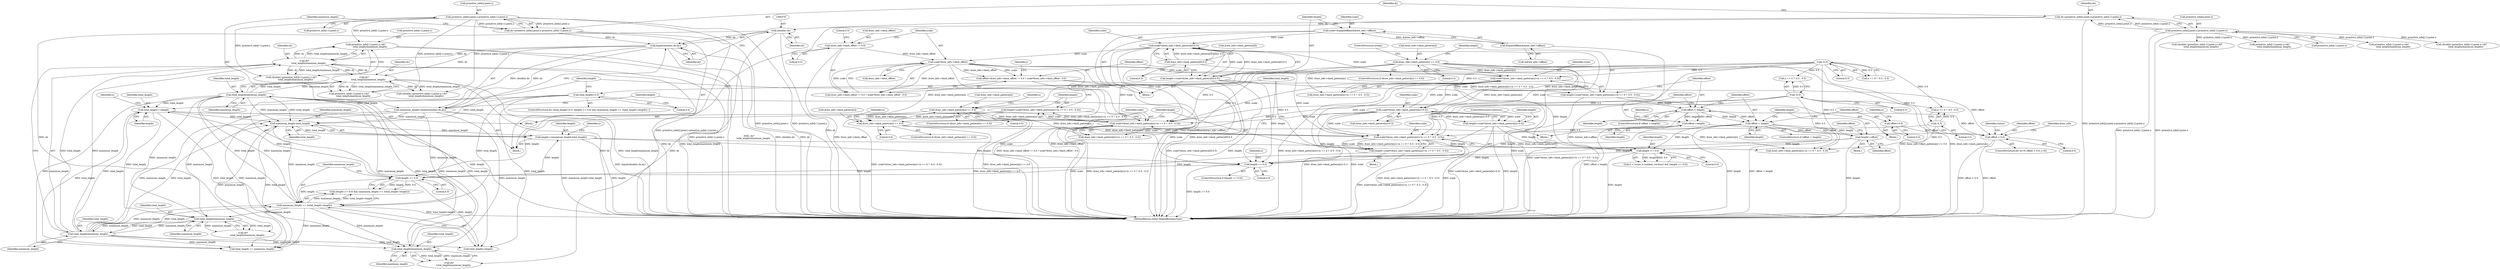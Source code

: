 digraph "0_ImageMagick_726812fa2fa7ce16bcf58f6e115f65427a1c0950_0@array" {
"1000555" [label="(Call,primitive_info[i-1].point.y+dy*\n            total_length/maximum_length)"];
"1000355" [label="(Call,primitive_info[i].point.y-primitive_info[i-1].point.y)"];
"1000565" [label="(Call,dy*\n            total_length/maximum_length)"];
"1000490" [label="(Call,dy*\n            total_length/maximum_length)"];
"1000374" [label="(Call,hypot((double) dx,dy))"];
"1000375" [label="(Call,(double) dx)"];
"1000334" [label="(Call,dx=primitive_info[i].point.x-primitive_info[i-1].point.x)"];
"1000336" [label="(Call,primitive_info[i].point.x-primitive_info[i-1].point.x)"];
"1000353" [label="(Call,dy=primitive_info[i].point.y-primitive_info[i-1].point.y)"];
"1000492" [label="(Call,total_length/maximum_length)"];
"1000467" [label="(Call,total_length/maximum_length)"];
"1000428" [label="(Call,total_length+=length)"];
"1000419" [label="(Call,length >= 0.0)"];
"1000397" [label="(Call,length=scale*(draw_info->dash_pattern[n]+(n == 0 ? -0.5 : 0.5)))"];
"1000399" [label="(Call,scale*(draw_info->dash_pattern[n]+(n == 0 ? -0.5 : 0.5)))"];
"1000224" [label="(Call,scale*draw_info->dash_offset)"];
"1000207" [label="(Call,scale*(draw_info->dash_pattern[0]-0.5))"];
"1000198" [label="(Call,scale=ExpandAffine(&draw_info->affine))"];
"1000200" [label="(Call,ExpandAffine(&draw_info->affine))"];
"1000209" [label="(Call,draw_info->dash_pattern[0]-0.5)"];
"1000219" [label="(Call,draw_info->dash_offset != 0.0)"];
"1000617" [label="(Call,scale*(draw_info->dash_pattern[n]+(n == 0 ? -0.5 : 0.5)))"];
"1000255" [label="(Call,scale*(draw_info->dash_pattern[n]+(n == 0 ? -0.5 : 0.5)))"];
"1000282" [label="(Call,scale*(draw_info->dash_pattern[n]+0.5))"];
"1000245" [label="(Call,draw_info->dash_pattern[n] <= 0.0)"];
"1000267" [label="(Call,-0.5)"];
"1000605" [label="(Call,draw_info->dash_pattern[n] == 0.0)"];
"1000387" [label="(Call,draw_info->dash_pattern[n] == 0.0)"];
"1000629" [label="(Call,-0.5)"];
"1000411" [label="(Call,-0.5)"];
"1000615" [label="(Call,length=scale*(draw_info->dash_pattern[n]+(n == 0 ? -0.5 : 0.5)))"];
"1000380" [label="(Call,length == 0.0)"];
"1000297" [label="(Call,length-=offset)"];
"1000293" [label="(Call,offset < length)"];
"1000271" [label="(Call,offset > length)"];
"1000237" [label="(Call,offset > 0.0)"];
"1000216" [label="(Call,offset=draw_info->dash_offset != 0.0 ? scale*draw_info->dash_offset : 0.0)"];
"1000304" [label="(Call,offset=0.0)"];
"1000275" [label="(Call,offset-=length)"];
"1000253" [label="(Call,length=scale*(draw_info->dash_pattern[n]+(n == 0 ? -0.5 : 0.5)))"];
"1000632" [label="(Call,length-=(maximum_length-total_length))"];
"1000634" [label="(Call,maximum_length-total_length)"];
"1000567" [label="(Call,total_length/maximum_length)"];
"1000542" [label="(Call,total_length/maximum_length)"];
"1000422" [label="(Call,maximum_length >= (total_length+length))"];
"1000372" [label="(Call,maximum_length=hypot((double) dx,dy))"];
"1000415" [label="(Call,total_length=0.0)"];
"1000205" [label="(Call,length=scale*(draw_info->dash_pattern[0]-0.5))"];
"1000328" [label="(Call,length >= 0.0)"];
"1000280" [label="(Call,length=scale*(draw_info->dash_pattern[n]+0.5))"];
"1000305" [label="(Identifier,offset)"];
"1000491" [label="(Identifier,dy)"];
"1000215" [label="(Literal,0.5)"];
"1000333" [label="(Block,)"];
"1000480" [label="(Call,primitive_info[i-1].point.y+dy*\n            total_length/maximum_length)"];
"1000469" [label="(Identifier,maximum_length)"];
"1000467" [label="(Call,total_length/maximum_length)"];
"1000493" [label="(Identifier,total_length)"];
"1000566" [label="(Identifier,dy)"];
"1000295" [label="(Identifier,length)"];
"1000372" [label="(Call,maximum_length=hypot((double) dx,dy))"];
"1000308" [label="(Identifier,n)"];
"1000225" [label="(Identifier,scale)"];
"1000375" [label="(Call,(double) dx)"];
"1000556" [label="(Call,primitive_info[i-1].point.y)"];
"1000216" [label="(Call,offset=draw_info->dash_offset != 0.0 ? scale*draw_info->dash_offset : 0.0)"];
"1000400" [label="(Identifier,scale)"];
"1000395" [label="(Identifier,n)"];
"1000354" [label="(Identifier,dy)"];
"1000415" [label="(Call,total_length=0.0)"];
"1000217" [label="(Identifier,offset)"];
"1000453" [label="(Call,(double) (primitive_info[i-1].point.x+dx*\n            total_length/maximum_length))"];
"1000268" [label="(Literal,0.5)"];
"1000304" [label="(Call,offset=0.0)"];
"1000422" [label="(Call,maximum_length >= (total_length+length))"];
"1000293" [label="(Call,offset < length)"];
"1000281" [label="(Identifier,length)"];
"1000494" [label="(Identifier,maximum_length)"];
"1000277" [label="(Identifier,length)"];
"1000255" [label="(Call,scale*(draw_info->dash_pattern[n]+(n == 0 ? -0.5 : 0.5)))"];
"1000219" [label="(Call,draw_info->dash_offset != 0.0)"];
"1000378" [label="(Identifier,dy)"];
"1000543" [label="(Identifier,total_length)"];
"1000455" [label="(Call,primitive_info[i-1].point.x+dx*\n            total_length/maximum_length)"];
"1000567" [label="(Call,total_length/maximum_length)"];
"1000344" [label="(Call,primitive_info[i-1].point.x)"];
"1000199" [label="(Identifier,scale)"];
"1000420" [label="(Identifier,length)"];
"1000383" [label="(Block,)"];
"1000605" [label="(Call,draw_info->dash_pattern[n] == 0.0)"];
"1000329" [label="(Identifier,length)"];
"1000386" [label="(ControlStructure,if (draw_info->dash_pattern[n] == 0.0))"];
"1000229" [label="(Literal,0.0)"];
"1000272" [label="(Identifier,offset)"];
"1000233" [label="(ControlStructure,for (n=0; offset > 0.0; j=0))"];
"1000615" [label="(Call,length=scale*(draw_info->dash_pattern[n]+(n == 0 ? -0.5 : 0.5)))"];
"1000208" [label="(Identifier,scale)"];
"1000540" [label="(Call,dx*\n            total_length/maximum_length)"];
"1000542" [label="(Call,total_length/maximum_length)"];
"1000490" [label="(Call,dy*\n            total_length/maximum_length)"];
"1000618" [label="(Identifier,scale)"];
"1000335" [label="(Identifier,dx)"];
"1000429" [label="(Identifier,total_length)"];
"1000636" [label="(Identifier,total_length)"];
"1000271" [label="(Call,offset > length)"];
"1000299" [label="(Identifier,offset)"];
"1000635" [label="(Identifier,maximum_length)"];
"1000388" [label="(Call,draw_info->dash_pattern[n])"];
"1000606" [label="(Call,draw_info->dash_pattern[n])"];
"1000544" [label="(Identifier,maximum_length)"];
"1000322" [label="(Call,(i < (ssize_t) number_vertices) && (length >= 0.0))"];
"1000310" [label="(Identifier,status)"];
"1000629" [label="(Call,-0.5)"];
"1000421" [label="(Literal,0.0)"];
"1000280" [label="(Call,length=scale*(draw_info->dash_pattern[n]+0.5))"];
"1000296" [label="(Block,)"];
"1000270" [label="(ControlStructure,if (offset > length))"];
"1000478" [label="(Call,(double) (primitive_info[i-1].point.y+dy*\n            total_length/maximum_length))"];
"1000393" [label="(Literal,0.0)"];
"1000273" [label="(Identifier,length)"];
"1000231" [label="(Identifier,j)"];
"1000381" [label="(Identifier,length)"];
"1000336" [label="(Call,primitive_info[i].point.x-primitive_info[i-1].point.x)"];
"1000407" [label="(Call,n == 0 ? -0.5 : 0.5)"];
"1000205" [label="(Call,length=scale*(draw_info->dash_pattern[0]-0.5))"];
"1000206" [label="(Identifier,length)"];
"1000353" [label="(Call,dy=primitive_info[i].point.y-primitive_info[i-1].point.y)"];
"1000284" [label="(Call,draw_info->dash_pattern[n]+0.5)"];
"1000416" [label="(Identifier,total_length)"];
"1000640" [label="(Identifier,n)"];
"1000398" [label="(Identifier,length)"];
"1000424" [label="(Call,total_length+length)"];
"1000569" [label="(Identifier,maximum_length)"];
"1000763" [label="(MethodReturn,static MagickBooleanType)"];
"1000397" [label="(Call,length=scale*(draw_info->dash_pattern[n]+(n == 0 ? -0.5 : 0.5)))"];
"1000411" [label="(Call,-0.5)"];
"1000220" [label="(Call,draw_info->dash_offset)"];
"1000292" [label="(ControlStructure,if (offset < length))"];
"1000419" [label="(Call,length >= 0.0)"];
"1000630" [label="(Literal,0.5)"];
"1000283" [label="(Identifier,scale)"];
"1000297" [label="(Call,length-=offset)"];
"1000301" [label="(Identifier,offset)"];
"1000625" [label="(Call,n == 0 ? -0.5 : 0.5)"];
"1000267" [label="(Call,-0.5)"];
"1000294" [label="(Identifier,offset)"];
"1000245" [label="(Call,draw_info->dash_pattern[n] <= 0.0)"];
"1000254" [label="(Identifier,length)"];
"1000568" [label="(Identifier,total_length)"];
"1000616" [label="(Identifier,length)"];
"1000530" [label="(Call,primitive_info[i-1].point.x+dx*\n            total_length/maximum_length)"];
"1000276" [label="(Identifier,offset)"];
"1000237" [label="(Call,offset > 0.0)"];
"1000291" [label="(ControlStructure,continue;)"];
"1000279" [label="(Identifier,n)"];
"1000633" [label="(Identifier,length)"];
"1000387" [label="(Call,draw_info->dash_pattern[n] == 0.0)"];
"1000226" [label="(Call,draw_info->dash_offset)"];
"1000528" [label="(Call,(double) (primitive_info[i-1].point.x+dx*\n            total_length/maximum_length))"];
"1000492" [label="(Call,total_length/maximum_length)"];
"1000465" [label="(Call,dx*\n            total_length/maximum_length)"];
"1000385" [label="(Identifier,n)"];
"1000207" [label="(Call,scale*(draw_info->dash_pattern[0]-0.5))"];
"1000210" [label="(Call,draw_info->dash_pattern[0])"];
"1000401" [label="(Call,draw_info->dash_pattern[n]+(n == 0 ? -0.5 : 0.5))"];
"1000256" [label="(Identifier,scale)"];
"1000377" [label="(Identifier,dx)"];
"1000337" [label="(Call,primitive_info[i].point.x)"];
"1000218" [label="(Call,draw_info->dash_offset != 0.0 ? scale*draw_info->dash_offset : 0.0)"];
"1000428" [label="(Call,total_length+=length)"];
"1000224" [label="(Call,scale*draw_info->dash_offset)"];
"1000246" [label="(Call,draw_info->dash_pattern[n])"];
"1000239" [label="(Literal,0.0)"];
"1000275" [label="(Call,offset-=length)"];
"1000382" [label="(Literal,0.0)"];
"1000238" [label="(Identifier,offset)"];
"1000356" [label="(Call,primitive_info[i].point.y)"];
"1000282" [label="(Call,scale*(draw_info->dash_pattern[n]+0.5))"];
"1000662" [label="(Call,total_length <= maximum_length)"];
"1000253" [label="(Call,length=scale*(draw_info->dash_pattern[n]+(n == 0 ? -0.5 : 0.5)))"];
"1000243" [label="(Block,)"];
"1000209" [label="(Call,draw_info->dash_pattern[0]-0.5)"];
"1000373" [label="(Identifier,maximum_length)"];
"1000604" [label="(ControlStructure,if (draw_info->dash_pattern[n] == 0.0))"];
"1000611" [label="(Literal,0.0)"];
"1000553" [label="(Call,(double) (primitive_info[i-1].point.y+dy*\n            total_length/maximum_length))"];
"1000334" [label="(Call,dx=primitive_info[i].point.x-primitive_info[i-1].point.x)"];
"1000632" [label="(Call,length-=(maximum_length-total_length))"];
"1000380" [label="(Call,length == 0.0)"];
"1000263" [label="(Call,n == 0 ? -0.5 : 0.5)"];
"1000257" [label="(Call,draw_info->dash_pattern[n]+(n == 0 ? -0.5 : 0.5))"];
"1000330" [label="(Literal,0.0)"];
"1000414" [label="(ControlStructure,for (total_length=0.0; (length >= 0.0) && (maximum_length >= (total_length+length)); ))"];
"1000244" [label="(ControlStructure,if (draw_info->dash_pattern[n] <= 0.0))"];
"1000328" [label="(Call,length >= 0.0)"];
"1000379" [label="(ControlStructure,if (length == 0.0))"];
"1000468" [label="(Identifier,total_length)"];
"1000252" [label="(ControlStructure,break;)"];
"1000298" [label="(Identifier,length)"];
"1000617" [label="(Call,scale*(draw_info->dash_pattern[n]+(n == 0 ? -0.5 : 0.5)))"];
"1000399" [label="(Call,scale*(draw_info->dash_pattern[n]+(n == 0 ? -0.5 : 0.5)))"];
"1000619" [label="(Call,draw_info->dash_pattern[n]+(n == 0 ? -0.5 : 0.5))"];
"1000434" [label="(Identifier,n)"];
"1000634" [label="(Call,maximum_length-total_length)"];
"1000201" [label="(Call,&draw_info->affine)"];
"1000427" [label="(Block,)"];
"1000363" [label="(Call,primitive_info[i-1].point.y)"];
"1000613" [label="(Identifier,n)"];
"1000430" [label="(Identifier,length)"];
"1000223" [label="(Literal,0.0)"];
"1000374" [label="(Call,hypot((double) dx,dy))"];
"1000555" [label="(Call,primitive_info[i-1].point.y+dy*\n            total_length/maximum_length)"];
"1000274" [label="(Block,)"];
"1000306" [label="(Literal,0.0)"];
"1000355" [label="(Call,primitive_info[i].point.y-primitive_info[i-1].point.y)"];
"1000423" [label="(Identifier,maximum_length)"];
"1000200" [label="(Call,ExpandAffine(&draw_info->affine))"];
"1000105" [label="(Block,)"];
"1000198" [label="(Call,scale=ExpandAffine(&draw_info->affine))"];
"1000251" [label="(Literal,0.0)"];
"1000417" [label="(Literal,0.0)"];
"1000565" [label="(Call,dy*\n            total_length/maximum_length)"];
"1000248" [label="(Identifier,draw_info)"];
"1000418" [label="(Call,(length >= 0.0) && (maximum_length >= (total_length+length)))"];
"1000412" [label="(Literal,0.5)"];
"1000555" -> "1000553"  [label="AST: "];
"1000555" -> "1000565"  [label="CFG: "];
"1000556" -> "1000555"  [label="AST: "];
"1000565" -> "1000555"  [label="AST: "];
"1000553" -> "1000555"  [label="CFG: "];
"1000555" -> "1000763"  [label="DDG: primitive_info[i-1].point.y"];
"1000555" -> "1000763"  [label="DDG: dy*\n            total_length/maximum_length"];
"1000355" -> "1000555"  [label="DDG: primitive_info[i-1].point.y"];
"1000565" -> "1000555"  [label="DDG: dy"];
"1000565" -> "1000555"  [label="DDG: total_length/maximum_length"];
"1000355" -> "1000353"  [label="AST: "];
"1000355" -> "1000363"  [label="CFG: "];
"1000356" -> "1000355"  [label="AST: "];
"1000363" -> "1000355"  [label="AST: "];
"1000353" -> "1000355"  [label="CFG: "];
"1000355" -> "1000763"  [label="DDG: primitive_info[i].point.y"];
"1000355" -> "1000763"  [label="DDG: primitive_info[i-1].point.y"];
"1000355" -> "1000353"  [label="DDG: primitive_info[i].point.y"];
"1000355" -> "1000353"  [label="DDG: primitive_info[i-1].point.y"];
"1000355" -> "1000478"  [label="DDG: primitive_info[i-1].point.y"];
"1000355" -> "1000480"  [label="DDG: primitive_info[i-1].point.y"];
"1000355" -> "1000553"  [label="DDG: primitive_info[i-1].point.y"];
"1000565" -> "1000567"  [label="CFG: "];
"1000566" -> "1000565"  [label="AST: "];
"1000567" -> "1000565"  [label="AST: "];
"1000565" -> "1000763"  [label="DDG: dy"];
"1000565" -> "1000763"  [label="DDG: total_length/maximum_length"];
"1000565" -> "1000490"  [label="DDG: dy"];
"1000565" -> "1000553"  [label="DDG: dy"];
"1000565" -> "1000553"  [label="DDG: total_length/maximum_length"];
"1000490" -> "1000565"  [label="DDG: dy"];
"1000374" -> "1000565"  [label="DDG: dy"];
"1000567" -> "1000565"  [label="DDG: total_length"];
"1000567" -> "1000565"  [label="DDG: maximum_length"];
"1000490" -> "1000480"  [label="AST: "];
"1000490" -> "1000492"  [label="CFG: "];
"1000491" -> "1000490"  [label="AST: "];
"1000492" -> "1000490"  [label="AST: "];
"1000480" -> "1000490"  [label="CFG: "];
"1000490" -> "1000763"  [label="DDG: dy"];
"1000490" -> "1000763"  [label="DDG: total_length/maximum_length"];
"1000490" -> "1000478"  [label="DDG: dy"];
"1000490" -> "1000478"  [label="DDG: total_length/maximum_length"];
"1000490" -> "1000480"  [label="DDG: dy"];
"1000490" -> "1000480"  [label="DDG: total_length/maximum_length"];
"1000374" -> "1000490"  [label="DDG: dy"];
"1000492" -> "1000490"  [label="DDG: total_length"];
"1000492" -> "1000490"  [label="DDG: maximum_length"];
"1000374" -> "1000372"  [label="AST: "];
"1000374" -> "1000378"  [label="CFG: "];
"1000375" -> "1000374"  [label="AST: "];
"1000378" -> "1000374"  [label="AST: "];
"1000372" -> "1000374"  [label="CFG: "];
"1000374" -> "1000763"  [label="DDG: (double) dx"];
"1000374" -> "1000763"  [label="DDG: dy"];
"1000374" -> "1000372"  [label="DDG: (double) dx"];
"1000374" -> "1000372"  [label="DDG: dy"];
"1000375" -> "1000374"  [label="DDG: dx"];
"1000353" -> "1000374"  [label="DDG: dy"];
"1000375" -> "1000377"  [label="CFG: "];
"1000376" -> "1000375"  [label="AST: "];
"1000377" -> "1000375"  [label="AST: "];
"1000378" -> "1000375"  [label="CFG: "];
"1000375" -> "1000763"  [label="DDG: dx"];
"1000334" -> "1000375"  [label="DDG: dx"];
"1000375" -> "1000465"  [label="DDG: dx"];
"1000375" -> "1000540"  [label="DDG: dx"];
"1000334" -> "1000333"  [label="AST: "];
"1000334" -> "1000336"  [label="CFG: "];
"1000335" -> "1000334"  [label="AST: "];
"1000336" -> "1000334"  [label="AST: "];
"1000354" -> "1000334"  [label="CFG: "];
"1000334" -> "1000763"  [label="DDG: primitive_info[i].point.x-primitive_info[i-1].point.x"];
"1000336" -> "1000334"  [label="DDG: primitive_info[i].point.x"];
"1000336" -> "1000334"  [label="DDG: primitive_info[i-1].point.x"];
"1000336" -> "1000344"  [label="CFG: "];
"1000337" -> "1000336"  [label="AST: "];
"1000344" -> "1000336"  [label="AST: "];
"1000336" -> "1000763"  [label="DDG: primitive_info[i-1].point.x"];
"1000336" -> "1000763"  [label="DDG: primitive_info[i].point.x"];
"1000336" -> "1000453"  [label="DDG: primitive_info[i-1].point.x"];
"1000336" -> "1000455"  [label="DDG: primitive_info[i-1].point.x"];
"1000336" -> "1000528"  [label="DDG: primitive_info[i-1].point.x"];
"1000336" -> "1000530"  [label="DDG: primitive_info[i-1].point.x"];
"1000353" -> "1000333"  [label="AST: "];
"1000354" -> "1000353"  [label="AST: "];
"1000373" -> "1000353"  [label="CFG: "];
"1000353" -> "1000763"  [label="DDG: primitive_info[i].point.y-primitive_info[i-1].point.y"];
"1000492" -> "1000494"  [label="CFG: "];
"1000493" -> "1000492"  [label="AST: "];
"1000494" -> "1000492"  [label="AST: "];
"1000492" -> "1000422"  [label="DDG: maximum_length"];
"1000492" -> "1000422"  [label="DDG: total_length"];
"1000492" -> "1000424"  [label="DDG: total_length"];
"1000492" -> "1000428"  [label="DDG: total_length"];
"1000492" -> "1000467"  [label="DDG: maximum_length"];
"1000467" -> "1000492"  [label="DDG: total_length"];
"1000467" -> "1000492"  [label="DDG: maximum_length"];
"1000492" -> "1000542"  [label="DDG: maximum_length"];
"1000492" -> "1000634"  [label="DDG: maximum_length"];
"1000492" -> "1000634"  [label="DDG: total_length"];
"1000492" -> "1000662"  [label="DDG: maximum_length"];
"1000467" -> "1000465"  [label="AST: "];
"1000467" -> "1000469"  [label="CFG: "];
"1000468" -> "1000467"  [label="AST: "];
"1000469" -> "1000467"  [label="AST: "];
"1000465" -> "1000467"  [label="CFG: "];
"1000467" -> "1000465"  [label="DDG: total_length"];
"1000467" -> "1000465"  [label="DDG: maximum_length"];
"1000428" -> "1000467"  [label="DDG: total_length"];
"1000567" -> "1000467"  [label="DDG: maximum_length"];
"1000422" -> "1000467"  [label="DDG: maximum_length"];
"1000372" -> "1000467"  [label="DDG: maximum_length"];
"1000428" -> "1000427"  [label="AST: "];
"1000428" -> "1000430"  [label="CFG: "];
"1000429" -> "1000428"  [label="AST: "];
"1000430" -> "1000428"  [label="AST: "];
"1000434" -> "1000428"  [label="CFG: "];
"1000428" -> "1000763"  [label="DDG: length"];
"1000419" -> "1000428"  [label="DDG: length"];
"1000567" -> "1000428"  [label="DDG: total_length"];
"1000415" -> "1000428"  [label="DDG: total_length"];
"1000428" -> "1000542"  [label="DDG: total_length"];
"1000428" -> "1000634"  [label="DDG: total_length"];
"1000428" -> "1000662"  [label="DDG: total_length"];
"1000419" -> "1000418"  [label="AST: "];
"1000419" -> "1000421"  [label="CFG: "];
"1000420" -> "1000419"  [label="AST: "];
"1000421" -> "1000419"  [label="AST: "];
"1000423" -> "1000419"  [label="CFG: "];
"1000418" -> "1000419"  [label="CFG: "];
"1000419" -> "1000418"  [label="DDG: length"];
"1000419" -> "1000418"  [label="DDG: 0.0"];
"1000397" -> "1000419"  [label="DDG: length"];
"1000615" -> "1000419"  [label="DDG: length"];
"1000380" -> "1000419"  [label="DDG: length"];
"1000419" -> "1000422"  [label="DDG: length"];
"1000419" -> "1000424"  [label="DDG: length"];
"1000419" -> "1000632"  [label="DDG: length"];
"1000397" -> "1000383"  [label="AST: "];
"1000397" -> "1000399"  [label="CFG: "];
"1000398" -> "1000397"  [label="AST: "];
"1000399" -> "1000397"  [label="AST: "];
"1000416" -> "1000397"  [label="CFG: "];
"1000397" -> "1000763"  [label="DDG: scale*(draw_info->dash_pattern[n]+(n == 0 ? -0.5 : 0.5))"];
"1000399" -> "1000397"  [label="DDG: scale"];
"1000399" -> "1000397"  [label="DDG: draw_info->dash_pattern[n]+(n == 0 ? -0.5 : 0.5)"];
"1000399" -> "1000401"  [label="CFG: "];
"1000400" -> "1000399"  [label="AST: "];
"1000401" -> "1000399"  [label="AST: "];
"1000399" -> "1000763"  [label="DDG: draw_info->dash_pattern[n]+(n == 0 ? -0.5 : 0.5)"];
"1000399" -> "1000763"  [label="DDG: scale"];
"1000224" -> "1000399"  [label="DDG: scale"];
"1000617" -> "1000399"  [label="DDG: scale"];
"1000207" -> "1000399"  [label="DDG: scale"];
"1000255" -> "1000399"  [label="DDG: scale"];
"1000282" -> "1000399"  [label="DDG: scale"];
"1000387" -> "1000399"  [label="DDG: draw_info->dash_pattern[n]"];
"1000411" -> "1000399"  [label="DDG: 0.5"];
"1000629" -> "1000399"  [label="DDG: 0.5"];
"1000267" -> "1000399"  [label="DDG: 0.5"];
"1000399" -> "1000617"  [label="DDG: scale"];
"1000224" -> "1000218"  [label="AST: "];
"1000224" -> "1000226"  [label="CFG: "];
"1000225" -> "1000224"  [label="AST: "];
"1000226" -> "1000224"  [label="AST: "];
"1000218" -> "1000224"  [label="CFG: "];
"1000224" -> "1000763"  [label="DDG: scale"];
"1000224" -> "1000763"  [label="DDG: draw_info->dash_offset"];
"1000224" -> "1000216"  [label="DDG: scale"];
"1000224" -> "1000216"  [label="DDG: draw_info->dash_offset"];
"1000224" -> "1000218"  [label="DDG: scale"];
"1000224" -> "1000218"  [label="DDG: draw_info->dash_offset"];
"1000207" -> "1000224"  [label="DDG: scale"];
"1000219" -> "1000224"  [label="DDG: draw_info->dash_offset"];
"1000224" -> "1000255"  [label="DDG: scale"];
"1000224" -> "1000617"  [label="DDG: scale"];
"1000207" -> "1000205"  [label="AST: "];
"1000207" -> "1000209"  [label="CFG: "];
"1000208" -> "1000207"  [label="AST: "];
"1000209" -> "1000207"  [label="AST: "];
"1000205" -> "1000207"  [label="CFG: "];
"1000207" -> "1000763"  [label="DDG: draw_info->dash_pattern[0]-0.5"];
"1000207" -> "1000763"  [label="DDG: scale"];
"1000207" -> "1000205"  [label="DDG: scale"];
"1000207" -> "1000205"  [label="DDG: draw_info->dash_pattern[0]-0.5"];
"1000198" -> "1000207"  [label="DDG: scale"];
"1000209" -> "1000207"  [label="DDG: draw_info->dash_pattern[0]"];
"1000209" -> "1000207"  [label="DDG: 0.5"];
"1000207" -> "1000255"  [label="DDG: scale"];
"1000207" -> "1000617"  [label="DDG: scale"];
"1000198" -> "1000105"  [label="AST: "];
"1000198" -> "1000200"  [label="CFG: "];
"1000199" -> "1000198"  [label="AST: "];
"1000200" -> "1000198"  [label="AST: "];
"1000206" -> "1000198"  [label="CFG: "];
"1000198" -> "1000763"  [label="DDG: ExpandAffine(&draw_info->affine)"];
"1000200" -> "1000198"  [label="DDG: &draw_info->affine"];
"1000200" -> "1000201"  [label="CFG: "];
"1000201" -> "1000200"  [label="AST: "];
"1000200" -> "1000763"  [label="DDG: &draw_info->affine"];
"1000209" -> "1000215"  [label="CFG: "];
"1000210" -> "1000209"  [label="AST: "];
"1000215" -> "1000209"  [label="AST: "];
"1000209" -> "1000763"  [label="DDG: draw_info->dash_pattern[0]"];
"1000219" -> "1000218"  [label="AST: "];
"1000219" -> "1000223"  [label="CFG: "];
"1000220" -> "1000219"  [label="AST: "];
"1000223" -> "1000219"  [label="AST: "];
"1000225" -> "1000219"  [label="CFG: "];
"1000229" -> "1000219"  [label="CFG: "];
"1000219" -> "1000763"  [label="DDG: draw_info->dash_offset"];
"1000617" -> "1000615"  [label="AST: "];
"1000617" -> "1000619"  [label="CFG: "];
"1000618" -> "1000617"  [label="AST: "];
"1000619" -> "1000617"  [label="AST: "];
"1000615" -> "1000617"  [label="CFG: "];
"1000617" -> "1000763"  [label="DDG: scale"];
"1000617" -> "1000763"  [label="DDG: draw_info->dash_pattern[n]+(n == 0 ? -0.5 : 0.5)"];
"1000617" -> "1000615"  [label="DDG: scale"];
"1000617" -> "1000615"  [label="DDG: draw_info->dash_pattern[n]+(n == 0 ? -0.5 : 0.5)"];
"1000255" -> "1000617"  [label="DDG: scale"];
"1000282" -> "1000617"  [label="DDG: scale"];
"1000605" -> "1000617"  [label="DDG: draw_info->dash_pattern[n]"];
"1000629" -> "1000617"  [label="DDG: 0.5"];
"1000267" -> "1000617"  [label="DDG: 0.5"];
"1000255" -> "1000253"  [label="AST: "];
"1000255" -> "1000257"  [label="CFG: "];
"1000256" -> "1000255"  [label="AST: "];
"1000257" -> "1000255"  [label="AST: "];
"1000253" -> "1000255"  [label="CFG: "];
"1000255" -> "1000763"  [label="DDG: draw_info->dash_pattern[n]+(n == 0 ? -0.5 : 0.5)"];
"1000255" -> "1000763"  [label="DDG: scale"];
"1000255" -> "1000253"  [label="DDG: scale"];
"1000255" -> "1000253"  [label="DDG: draw_info->dash_pattern[n]+(n == 0 ? -0.5 : 0.5)"];
"1000282" -> "1000255"  [label="DDG: scale"];
"1000245" -> "1000255"  [label="DDG: draw_info->dash_pattern[n]"];
"1000267" -> "1000255"  [label="DDG: 0.5"];
"1000255" -> "1000282"  [label="DDG: scale"];
"1000282" -> "1000280"  [label="AST: "];
"1000282" -> "1000284"  [label="CFG: "];
"1000283" -> "1000282"  [label="AST: "];
"1000284" -> "1000282"  [label="AST: "];
"1000280" -> "1000282"  [label="CFG: "];
"1000282" -> "1000763"  [label="DDG: draw_info->dash_pattern[n]+0.5"];
"1000282" -> "1000763"  [label="DDG: scale"];
"1000282" -> "1000280"  [label="DDG: scale"];
"1000282" -> "1000280"  [label="DDG: draw_info->dash_pattern[n]+0.5"];
"1000245" -> "1000282"  [label="DDG: draw_info->dash_pattern[n]"];
"1000245" -> "1000244"  [label="AST: "];
"1000245" -> "1000251"  [label="CFG: "];
"1000246" -> "1000245"  [label="AST: "];
"1000251" -> "1000245"  [label="AST: "];
"1000252" -> "1000245"  [label="CFG: "];
"1000254" -> "1000245"  [label="CFG: "];
"1000245" -> "1000763"  [label="DDG: draw_info->dash_pattern[n] <= 0.0"];
"1000245" -> "1000763"  [label="DDG: draw_info->dash_pattern[n]"];
"1000245" -> "1000257"  [label="DDG: draw_info->dash_pattern[n]"];
"1000245" -> "1000284"  [label="DDG: draw_info->dash_pattern[n]"];
"1000245" -> "1000387"  [label="DDG: draw_info->dash_pattern[n]"];
"1000245" -> "1000605"  [label="DDG: draw_info->dash_pattern[n]"];
"1000267" -> "1000263"  [label="AST: "];
"1000267" -> "1000268"  [label="CFG: "];
"1000268" -> "1000267"  [label="AST: "];
"1000263" -> "1000267"  [label="CFG: "];
"1000267" -> "1000257"  [label="DDG: 0.5"];
"1000267" -> "1000263"  [label="DDG: 0.5"];
"1000267" -> "1000401"  [label="DDG: 0.5"];
"1000267" -> "1000407"  [label="DDG: 0.5"];
"1000267" -> "1000619"  [label="DDG: 0.5"];
"1000267" -> "1000625"  [label="DDG: 0.5"];
"1000605" -> "1000604"  [label="AST: "];
"1000605" -> "1000611"  [label="CFG: "];
"1000606" -> "1000605"  [label="AST: "];
"1000611" -> "1000605"  [label="AST: "];
"1000613" -> "1000605"  [label="CFG: "];
"1000616" -> "1000605"  [label="CFG: "];
"1000605" -> "1000763"  [label="DDG: draw_info->dash_pattern[n] == 0.0"];
"1000605" -> "1000387"  [label="DDG: draw_info->dash_pattern[n]"];
"1000387" -> "1000605"  [label="DDG: draw_info->dash_pattern[n]"];
"1000605" -> "1000619"  [label="DDG: draw_info->dash_pattern[n]"];
"1000387" -> "1000386"  [label="AST: "];
"1000387" -> "1000393"  [label="CFG: "];
"1000388" -> "1000387"  [label="AST: "];
"1000393" -> "1000387"  [label="AST: "];
"1000395" -> "1000387"  [label="CFG: "];
"1000398" -> "1000387"  [label="CFG: "];
"1000387" -> "1000763"  [label="DDG: draw_info->dash_pattern[n] == 0.0"];
"1000387" -> "1000401"  [label="DDG: draw_info->dash_pattern[n]"];
"1000629" -> "1000625"  [label="AST: "];
"1000629" -> "1000630"  [label="CFG: "];
"1000630" -> "1000629"  [label="AST: "];
"1000625" -> "1000629"  [label="CFG: "];
"1000629" -> "1000401"  [label="DDG: 0.5"];
"1000629" -> "1000407"  [label="DDG: 0.5"];
"1000629" -> "1000619"  [label="DDG: 0.5"];
"1000629" -> "1000625"  [label="DDG: 0.5"];
"1000411" -> "1000407"  [label="AST: "];
"1000411" -> "1000412"  [label="CFG: "];
"1000412" -> "1000411"  [label="AST: "];
"1000407" -> "1000411"  [label="CFG: "];
"1000411" -> "1000401"  [label="DDG: 0.5"];
"1000411" -> "1000407"  [label="DDG: 0.5"];
"1000615" -> "1000427"  [label="AST: "];
"1000616" -> "1000615"  [label="AST: "];
"1000420" -> "1000615"  [label="CFG: "];
"1000615" -> "1000763"  [label="DDG: scale*(draw_info->dash_pattern[n]+(n == 0 ? -0.5 : 0.5))"];
"1000380" -> "1000379"  [label="AST: "];
"1000380" -> "1000382"  [label="CFG: "];
"1000381" -> "1000380"  [label="AST: "];
"1000382" -> "1000380"  [label="AST: "];
"1000385" -> "1000380"  [label="CFG: "];
"1000416" -> "1000380"  [label="CFG: "];
"1000380" -> "1000763"  [label="DDG: length == 0.0"];
"1000297" -> "1000380"  [label="DDG: length"];
"1000632" -> "1000380"  [label="DDG: length"];
"1000205" -> "1000380"  [label="DDG: length"];
"1000328" -> "1000380"  [label="DDG: length"];
"1000293" -> "1000380"  [label="DDG: length"];
"1000280" -> "1000380"  [label="DDG: length"];
"1000297" -> "1000296"  [label="AST: "];
"1000297" -> "1000299"  [label="CFG: "];
"1000298" -> "1000297"  [label="AST: "];
"1000299" -> "1000297"  [label="AST: "];
"1000301" -> "1000297"  [label="CFG: "];
"1000297" -> "1000763"  [label="DDG: length"];
"1000293" -> "1000297"  [label="DDG: offset"];
"1000293" -> "1000297"  [label="DDG: length"];
"1000297" -> "1000328"  [label="DDG: length"];
"1000293" -> "1000292"  [label="AST: "];
"1000293" -> "1000295"  [label="CFG: "];
"1000294" -> "1000293"  [label="AST: "];
"1000295" -> "1000293"  [label="AST: "];
"1000298" -> "1000293"  [label="CFG: "];
"1000305" -> "1000293"  [label="CFG: "];
"1000293" -> "1000763"  [label="DDG: offset < length"];
"1000293" -> "1000763"  [label="DDG: length"];
"1000271" -> "1000293"  [label="DDG: offset"];
"1000271" -> "1000293"  [label="DDG: length"];
"1000293" -> "1000328"  [label="DDG: length"];
"1000271" -> "1000270"  [label="AST: "];
"1000271" -> "1000273"  [label="CFG: "];
"1000272" -> "1000271"  [label="AST: "];
"1000273" -> "1000271"  [label="AST: "];
"1000276" -> "1000271"  [label="CFG: "];
"1000294" -> "1000271"  [label="CFG: "];
"1000271" -> "1000763"  [label="DDG: offset > length"];
"1000237" -> "1000271"  [label="DDG: offset"];
"1000253" -> "1000271"  [label="DDG: length"];
"1000271" -> "1000275"  [label="DDG: length"];
"1000271" -> "1000275"  [label="DDG: offset"];
"1000237" -> "1000233"  [label="AST: "];
"1000237" -> "1000239"  [label="CFG: "];
"1000238" -> "1000237"  [label="AST: "];
"1000239" -> "1000237"  [label="AST: "];
"1000248" -> "1000237"  [label="CFG: "];
"1000310" -> "1000237"  [label="CFG: "];
"1000237" -> "1000763"  [label="DDG: offset > 0.0"];
"1000237" -> "1000763"  [label="DDG: offset"];
"1000216" -> "1000237"  [label="DDG: offset"];
"1000304" -> "1000237"  [label="DDG: offset"];
"1000275" -> "1000237"  [label="DDG: offset"];
"1000216" -> "1000105"  [label="AST: "];
"1000216" -> "1000218"  [label="CFG: "];
"1000217" -> "1000216"  [label="AST: "];
"1000218" -> "1000216"  [label="AST: "];
"1000231" -> "1000216"  [label="CFG: "];
"1000216" -> "1000763"  [label="DDG: draw_info->dash_offset != 0.0 ? scale*draw_info->dash_offset : 0.0"];
"1000304" -> "1000243"  [label="AST: "];
"1000304" -> "1000306"  [label="CFG: "];
"1000305" -> "1000304"  [label="AST: "];
"1000306" -> "1000304"  [label="AST: "];
"1000308" -> "1000304"  [label="CFG: "];
"1000275" -> "1000274"  [label="AST: "];
"1000275" -> "1000277"  [label="CFG: "];
"1000276" -> "1000275"  [label="AST: "];
"1000277" -> "1000275"  [label="AST: "];
"1000279" -> "1000275"  [label="CFG: "];
"1000253" -> "1000243"  [label="AST: "];
"1000254" -> "1000253"  [label="AST: "];
"1000272" -> "1000253"  [label="CFG: "];
"1000253" -> "1000763"  [label="DDG: scale*(draw_info->dash_pattern[n]+(n == 0 ? -0.5 : 0.5))"];
"1000632" -> "1000333"  [label="AST: "];
"1000632" -> "1000634"  [label="CFG: "];
"1000633" -> "1000632"  [label="AST: "];
"1000634" -> "1000632"  [label="AST: "];
"1000640" -> "1000632"  [label="CFG: "];
"1000632" -> "1000763"  [label="DDG: length"];
"1000632" -> "1000763"  [label="DDG: maximum_length-total_length"];
"1000632" -> "1000328"  [label="DDG: length"];
"1000634" -> "1000632"  [label="DDG: maximum_length"];
"1000634" -> "1000632"  [label="DDG: total_length"];
"1000634" -> "1000636"  [label="CFG: "];
"1000635" -> "1000634"  [label="AST: "];
"1000636" -> "1000634"  [label="AST: "];
"1000567" -> "1000634"  [label="DDG: maximum_length"];
"1000567" -> "1000634"  [label="DDG: total_length"];
"1000422" -> "1000634"  [label="DDG: maximum_length"];
"1000372" -> "1000634"  [label="DDG: maximum_length"];
"1000415" -> "1000634"  [label="DDG: total_length"];
"1000634" -> "1000662"  [label="DDG: total_length"];
"1000634" -> "1000662"  [label="DDG: maximum_length"];
"1000567" -> "1000569"  [label="CFG: "];
"1000568" -> "1000567"  [label="AST: "];
"1000569" -> "1000567"  [label="AST: "];
"1000567" -> "1000422"  [label="DDG: maximum_length"];
"1000567" -> "1000422"  [label="DDG: total_length"];
"1000567" -> "1000424"  [label="DDG: total_length"];
"1000567" -> "1000542"  [label="DDG: maximum_length"];
"1000542" -> "1000567"  [label="DDG: total_length"];
"1000542" -> "1000567"  [label="DDG: maximum_length"];
"1000567" -> "1000662"  [label="DDG: maximum_length"];
"1000542" -> "1000540"  [label="AST: "];
"1000542" -> "1000544"  [label="CFG: "];
"1000543" -> "1000542"  [label="AST: "];
"1000544" -> "1000542"  [label="AST: "];
"1000540" -> "1000542"  [label="CFG: "];
"1000542" -> "1000540"  [label="DDG: total_length"];
"1000542" -> "1000540"  [label="DDG: maximum_length"];
"1000422" -> "1000542"  [label="DDG: maximum_length"];
"1000372" -> "1000542"  [label="DDG: maximum_length"];
"1000422" -> "1000418"  [label="AST: "];
"1000422" -> "1000424"  [label="CFG: "];
"1000423" -> "1000422"  [label="AST: "];
"1000424" -> "1000422"  [label="AST: "];
"1000418" -> "1000422"  [label="CFG: "];
"1000422" -> "1000763"  [label="DDG: total_length+length"];
"1000422" -> "1000418"  [label="DDG: maximum_length"];
"1000422" -> "1000418"  [label="DDG: total_length+length"];
"1000372" -> "1000422"  [label="DDG: maximum_length"];
"1000415" -> "1000422"  [label="DDG: total_length"];
"1000422" -> "1000662"  [label="DDG: maximum_length"];
"1000372" -> "1000333"  [label="AST: "];
"1000373" -> "1000372"  [label="AST: "];
"1000381" -> "1000372"  [label="CFG: "];
"1000372" -> "1000763"  [label="DDG: hypot((double) dx,dy)"];
"1000372" -> "1000662"  [label="DDG: maximum_length"];
"1000415" -> "1000414"  [label="AST: "];
"1000415" -> "1000417"  [label="CFG: "];
"1000416" -> "1000415"  [label="AST: "];
"1000417" -> "1000415"  [label="AST: "];
"1000420" -> "1000415"  [label="CFG: "];
"1000415" -> "1000424"  [label="DDG: total_length"];
"1000205" -> "1000105"  [label="AST: "];
"1000206" -> "1000205"  [label="AST: "];
"1000217" -> "1000205"  [label="CFG: "];
"1000205" -> "1000763"  [label="DDG: length"];
"1000205" -> "1000763"  [label="DDG: scale*(draw_info->dash_pattern[0]-0.5)"];
"1000205" -> "1000328"  [label="DDG: length"];
"1000328" -> "1000322"  [label="AST: "];
"1000328" -> "1000330"  [label="CFG: "];
"1000329" -> "1000328"  [label="AST: "];
"1000330" -> "1000328"  [label="AST: "];
"1000322" -> "1000328"  [label="CFG: "];
"1000328" -> "1000763"  [label="DDG: length"];
"1000328" -> "1000322"  [label="DDG: length"];
"1000328" -> "1000322"  [label="DDG: 0.0"];
"1000280" -> "1000328"  [label="DDG: length"];
"1000280" -> "1000274"  [label="AST: "];
"1000281" -> "1000280"  [label="AST: "];
"1000291" -> "1000280"  [label="CFG: "];
"1000280" -> "1000763"  [label="DDG: scale*(draw_info->dash_pattern[n]+0.5)"];
"1000280" -> "1000763"  [label="DDG: length"];
}
